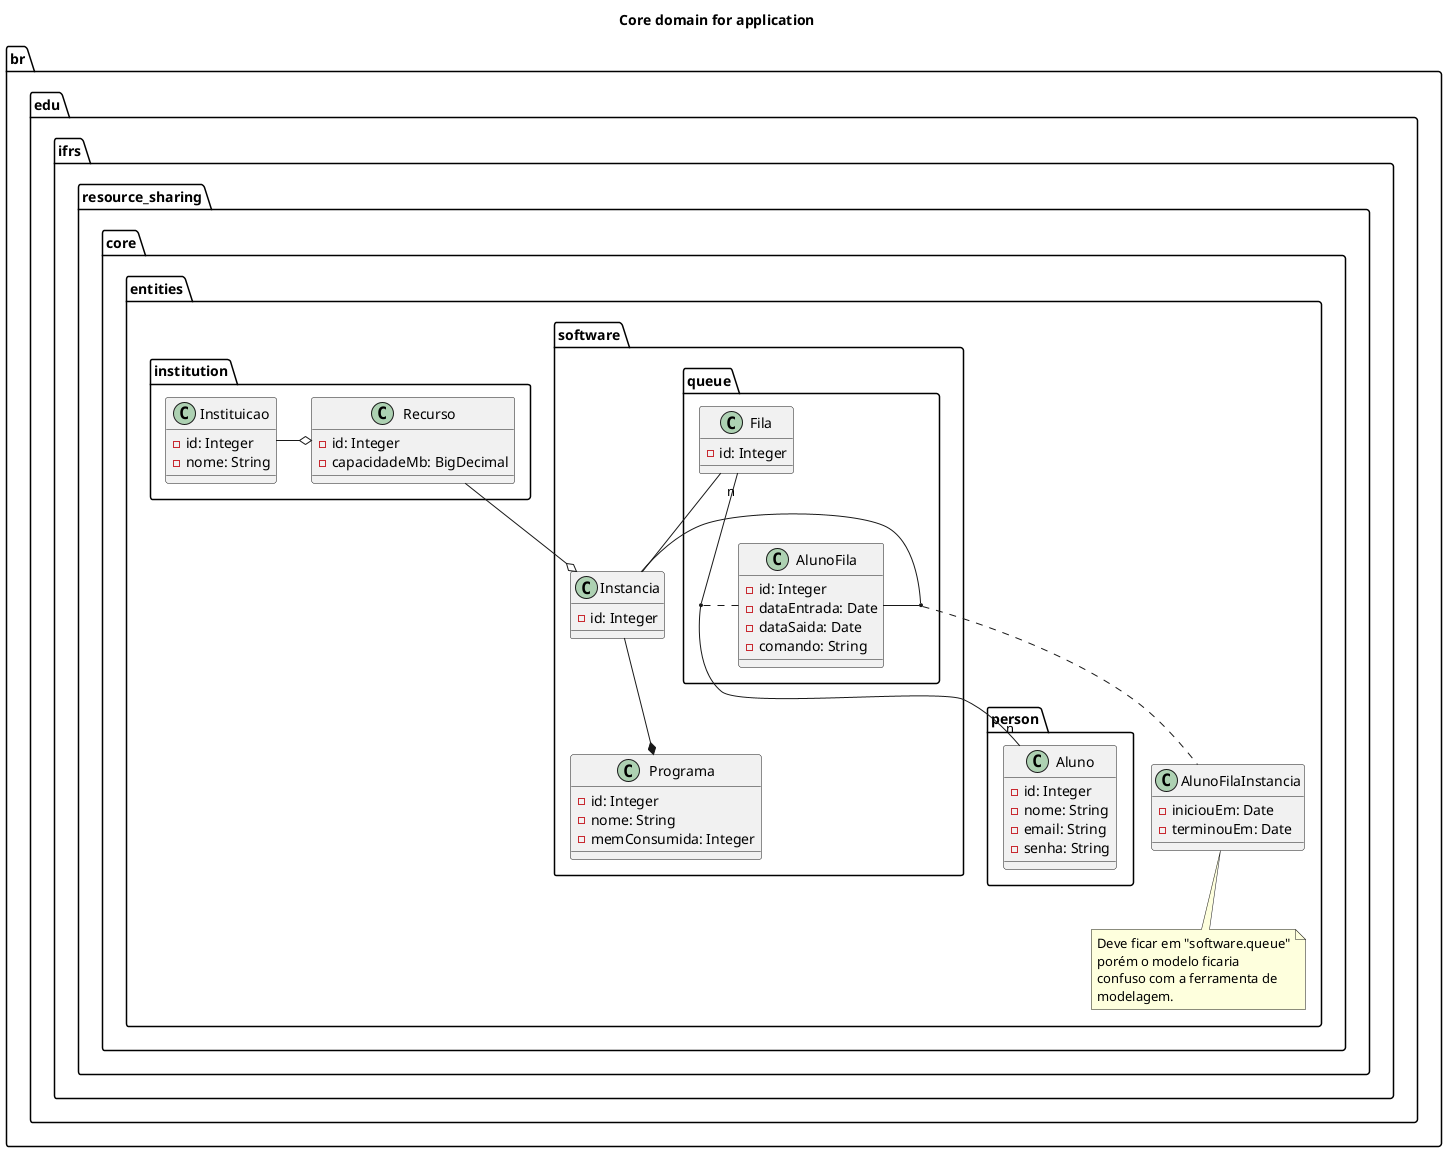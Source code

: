 @startuml "core_domain"

title "Core domain for application"

package "br.edu.ifrs.resource_sharing.core.entities" {
    package "person" {
        class Aluno {
            - id: Integer
            - nome: String
            - email: String
            - senha: String
        }
    }

    package "software" {
        class Programa {
            - id: Integer
            - nome: String
            - memConsumida: Integer
        }
        class Instancia {
            - id: Integer
        }

        Instancia --* Programa
    }

    class AlunoFilaInstancia {
        - iniciouEm: Date
        - terminouEm: Date
    }
    note bottom
      Deve ficar em "software.queue"
      porém o modelo ficaria
      confuso com a ferramenta de
      modelagem.
    end note

    package "institution" {
        class Instituicao {
            - id: Integer
            - nome: String
        }
        class Recurso {
            - id: Integer
            - capacidadeMb: BigDecimal
        }

        Recurso --o Instancia
        Instituicao -o Recurso
    }

    package "software.queue" {
        class AlunoFila {
            - id: Integer
            - dataEntrada: Date
            - dataSaida: Date
            - comando: String
        }
        class Fila {
            - id: Integer
        }

        Fila "n" -- "n" Aluno
        (Aluno, Fila) . AlunoFila

        Fila - Instancia
        AlunoFila -right- Instancia
        (AlunoFila, Instancia) .. AlunoFilaInstancia
    }
}

@enduml
